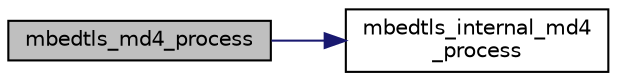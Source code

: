digraph "mbedtls_md4_process"
{
 // LATEX_PDF_SIZE
  edge [fontname="Helvetica",fontsize="10",labelfontname="Helvetica",labelfontsize="10"];
  node [fontname="Helvetica",fontsize="10",shape=record];
  rankdir="LR";
  Node1 [label="mbedtls_md4_process",height=0.2,width=0.4,color="black", fillcolor="grey75", style="filled", fontcolor="black",tooltip="MD4 process data block (internal use only)"];
  Node1 -> Node2 [color="midnightblue",fontsize="10",style="solid",fontname="Helvetica"];
  Node2 [label="mbedtls_internal_md4\l_process",height=0.2,width=0.4,color="black", fillcolor="white", style="filled",URL="$d8/d71/md4_8c.html#af484c3fb8a49e53c9e721af2d09e7d6f",tooltip="MD4 process data block (internal use only)"];
}
